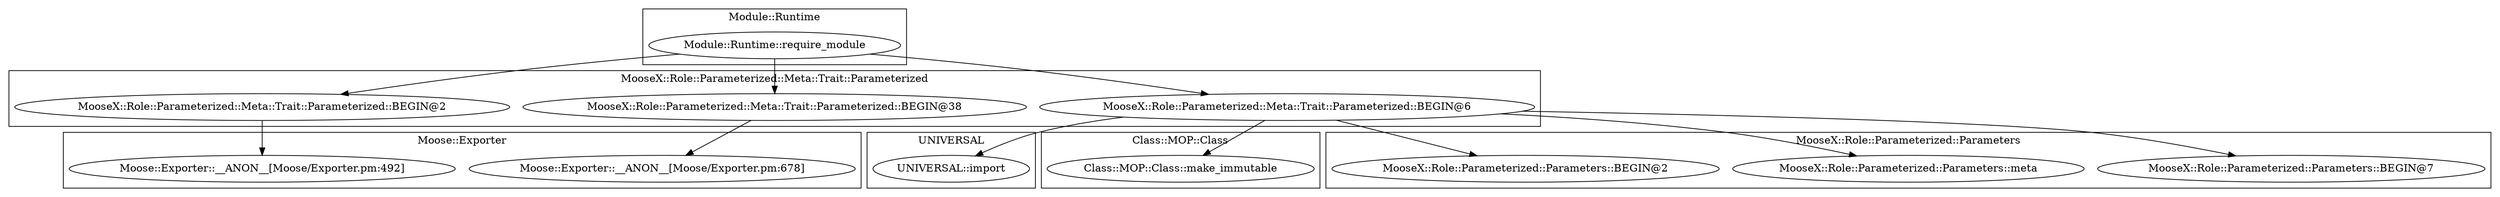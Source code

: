 digraph {
graph [overlap=false]
subgraph cluster_UNIVERSAL {
	label="UNIVERSAL";
	"UNIVERSAL::import";
}
subgraph cluster_Class_MOP_Class {
	label="Class::MOP::Class";
	"Class::MOP::Class::make_immutable";
}
subgraph cluster_Module_Runtime {
	label="Module::Runtime";
	"Module::Runtime::require_module";
}
subgraph cluster_MooseX_Role_Parameterized_Parameters {
	label="MooseX::Role::Parameterized::Parameters";
	"MooseX::Role::Parameterized::Parameters::BEGIN@7";
	"MooseX::Role::Parameterized::Parameters::meta";
	"MooseX::Role::Parameterized::Parameters::BEGIN@2";
}
subgraph cluster_MooseX_Role_Parameterized_Meta_Trait_Parameterized {
	label="MooseX::Role::Parameterized::Meta::Trait::Parameterized";
	"MooseX::Role::Parameterized::Meta::Trait::Parameterized::BEGIN@38";
	"MooseX::Role::Parameterized::Meta::Trait::Parameterized::BEGIN@2";
	"MooseX::Role::Parameterized::Meta::Trait::Parameterized::BEGIN@6";
}
subgraph cluster_Moose_Exporter {
	label="Moose::Exporter";
	"Moose::Exporter::__ANON__[Moose/Exporter.pm:492]";
	"Moose::Exporter::__ANON__[Moose/Exporter.pm:678]";
}
"Module::Runtime::require_module" -> "MooseX::Role::Parameterized::Meta::Trait::Parameterized::BEGIN@6";
"Module::Runtime::require_module" -> "MooseX::Role::Parameterized::Meta::Trait::Parameterized::BEGIN@2";
"MooseX::Role::Parameterized::Meta::Trait::Parameterized::BEGIN@6" -> "UNIVERSAL::import";
"MooseX::Role::Parameterized::Meta::Trait::Parameterized::BEGIN@6" -> "MooseX::Role::Parameterized::Parameters::BEGIN@7";
"MooseX::Role::Parameterized::Meta::Trait::Parameterized::BEGIN@38" -> "Moose::Exporter::__ANON__[Moose/Exporter.pm:678]";
"MooseX::Role::Parameterized::Meta::Trait::Parameterized::BEGIN@2" -> "Moose::Exporter::__ANON__[Moose/Exporter.pm:492]";
"Module::Runtime::require_module" -> "MooseX::Role::Parameterized::Meta::Trait::Parameterized::BEGIN@38";
"MooseX::Role::Parameterized::Meta::Trait::Parameterized::BEGIN@6" -> "MooseX::Role::Parameterized::Parameters::meta";
"MooseX::Role::Parameterized::Meta::Trait::Parameterized::BEGIN@6" -> "Class::MOP::Class::make_immutable";
"MooseX::Role::Parameterized::Meta::Trait::Parameterized::BEGIN@6" -> "MooseX::Role::Parameterized::Parameters::BEGIN@2";
}
